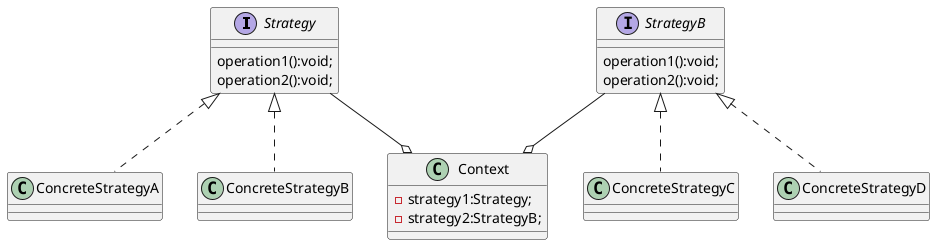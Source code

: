 @startuml
'https://plantuml.com/class-diagram

interface Strategy {
    operation1():void;
    operation2():void;
}
class ConcreteStrategyA implements Strategy {
}

class ConcreteStrategyB implements Strategy {
}
interface StrategyB {
    operation1():void;
    operation2():void;
}
class ConcreteStrategyC implements StrategyB {
}

class ConcreteStrategyD implements StrategyB {
}
class Context{
    - strategy1:Strategy;
    - strategy2:StrategyB;
}
Strategy --o Context
StrategyB --o Context
@enduml